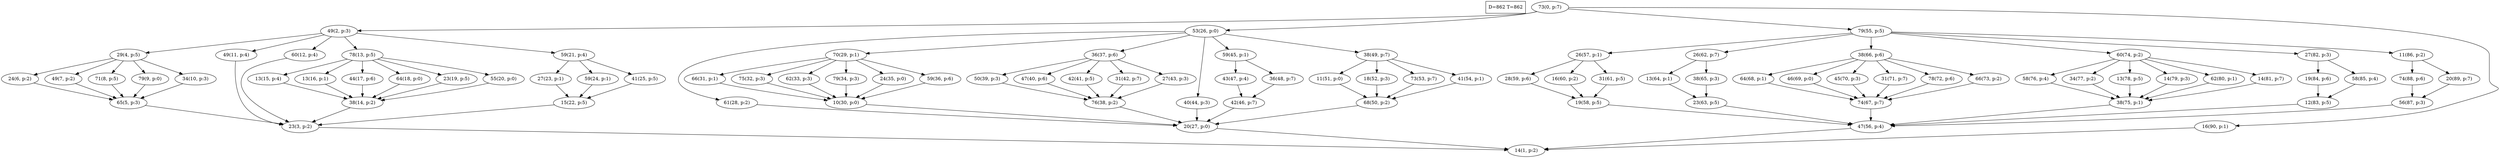 digraph Task {
i [shape=box, label="D=862 T=862"]; 
0 [label="73(0, p:7)"];
1 [label="14(1, p:2)"];
2 [label="49(2, p:3)"];
3 [label="23(3, p:2)"];
4 [label="29(4, p:5)"];
5 [label="65(5, p:3)"];
6 [label="24(6, p:2)"];
7 [label="49(7, p:2)"];
8 [label="71(8, p:5)"];
9 [label="79(9, p:0)"];
10 [label="34(10, p:3)"];
11 [label="49(11, p:4)"];
12 [label="60(12, p:4)"];
13 [label="78(13, p:5)"];
14 [label="38(14, p:2)"];
15 [label="13(15, p:4)"];
16 [label="13(16, p:1)"];
17 [label="44(17, p:6)"];
18 [label="64(18, p:0)"];
19 [label="23(19, p:5)"];
20 [label="55(20, p:0)"];
21 [label="59(21, p:4)"];
22 [label="15(22, p:5)"];
23 [label="27(23, p:1)"];
24 [label="59(24, p:1)"];
25 [label="41(25, p:5)"];
26 [label="53(26, p:0)"];
27 [label="20(27, p:0)"];
28 [label="61(28, p:2)"];
29 [label="70(29, p:1)"];
30 [label="10(30, p:0)"];
31 [label="66(31, p:1)"];
32 [label="75(32, p:3)"];
33 [label="62(33, p:3)"];
34 [label="79(34, p:3)"];
35 [label="24(35, p:0)"];
36 [label="59(36, p:6)"];
37 [label="36(37, p:6)"];
38 [label="76(38, p:2)"];
39 [label="50(39, p:3)"];
40 [label="47(40, p:6)"];
41 [label="42(41, p:5)"];
42 [label="31(42, p:7)"];
43 [label="27(43, p:3)"];
44 [label="40(44, p:3)"];
45 [label="59(45, p:1)"];
46 [label="42(46, p:7)"];
47 [label="43(47, p:4)"];
48 [label="36(48, p:7)"];
49 [label="38(49, p:7)"];
50 [label="68(50, p:2)"];
51 [label="11(51, p:0)"];
52 [label="18(52, p:3)"];
53 [label="73(53, p:7)"];
54 [label="41(54, p:1)"];
55 [label="79(55, p:5)"];
56 [label="47(56, p:4)"];
57 [label="26(57, p:1)"];
58 [label="19(58, p:5)"];
59 [label="28(59, p:6)"];
60 [label="16(60, p:2)"];
61 [label="31(61, p:5)"];
62 [label="26(62, p:7)"];
63 [label="23(63, p:5)"];
64 [label="13(64, p:1)"];
65 [label="38(65, p:3)"];
66 [label="38(66, p:6)"];
67 [label="74(67, p:7)"];
68 [label="64(68, p:1)"];
69 [label="46(69, p:0)"];
70 [label="45(70, p:3)"];
71 [label="31(71, p:7)"];
72 [label="78(72, p:6)"];
73 [label="66(73, p:2)"];
74 [label="60(74, p:2)"];
75 [label="38(75, p:1)"];
76 [label="58(76, p:4)"];
77 [label="34(77, p:2)"];
78 [label="13(78, p:5)"];
79 [label="14(79, p:3)"];
80 [label="62(80, p:1)"];
81 [label="14(81, p:7)"];
82 [label="27(82, p:3)"];
83 [label="12(83, p:5)"];
84 [label="19(84, p:6)"];
85 [label="58(85, p:4)"];
86 [label="11(86, p:2)"];
87 [label="56(87, p:3)"];
88 [label="74(88, p:6)"];
89 [label="20(89, p:7)"];
90 [label="16(90, p:1)"];
0 -> 2;
0 -> 26;
0 -> 55;
0 -> 90;
2 -> 4;
2 -> 11;
2 -> 12;
2 -> 13;
2 -> 21;
3 -> 1;
4 -> 6;
4 -> 7;
4 -> 8;
4 -> 9;
4 -> 10;
5 -> 3;
6 -> 5;
7 -> 5;
8 -> 5;
9 -> 5;
10 -> 5;
11 -> 3;
12 -> 3;
13 -> 15;
13 -> 16;
13 -> 17;
13 -> 18;
13 -> 19;
13 -> 20;
14 -> 3;
15 -> 14;
16 -> 14;
17 -> 14;
18 -> 14;
19 -> 14;
20 -> 14;
21 -> 23;
21 -> 24;
21 -> 25;
22 -> 3;
23 -> 22;
24 -> 22;
25 -> 22;
26 -> 28;
26 -> 29;
26 -> 37;
26 -> 44;
26 -> 45;
26 -> 49;
27 -> 1;
28 -> 27;
29 -> 31;
29 -> 32;
29 -> 33;
29 -> 34;
29 -> 35;
29 -> 36;
30 -> 27;
31 -> 30;
32 -> 30;
33 -> 30;
34 -> 30;
35 -> 30;
36 -> 30;
37 -> 39;
37 -> 40;
37 -> 41;
37 -> 42;
37 -> 43;
38 -> 27;
39 -> 38;
40 -> 38;
41 -> 38;
42 -> 38;
43 -> 38;
44 -> 27;
45 -> 47;
45 -> 48;
46 -> 27;
47 -> 46;
48 -> 46;
49 -> 51;
49 -> 52;
49 -> 53;
49 -> 54;
50 -> 27;
51 -> 50;
52 -> 50;
53 -> 50;
54 -> 50;
55 -> 57;
55 -> 62;
55 -> 66;
55 -> 74;
55 -> 82;
55 -> 86;
56 -> 1;
57 -> 59;
57 -> 60;
57 -> 61;
58 -> 56;
59 -> 58;
60 -> 58;
61 -> 58;
62 -> 64;
62 -> 65;
63 -> 56;
64 -> 63;
65 -> 63;
66 -> 68;
66 -> 69;
66 -> 70;
66 -> 71;
66 -> 72;
66 -> 73;
67 -> 56;
68 -> 67;
69 -> 67;
70 -> 67;
71 -> 67;
72 -> 67;
73 -> 67;
74 -> 76;
74 -> 77;
74 -> 78;
74 -> 79;
74 -> 80;
74 -> 81;
75 -> 56;
76 -> 75;
77 -> 75;
78 -> 75;
79 -> 75;
80 -> 75;
81 -> 75;
82 -> 84;
82 -> 85;
83 -> 56;
84 -> 83;
85 -> 83;
86 -> 88;
86 -> 89;
87 -> 56;
88 -> 87;
89 -> 87;
90 -> 1;
}